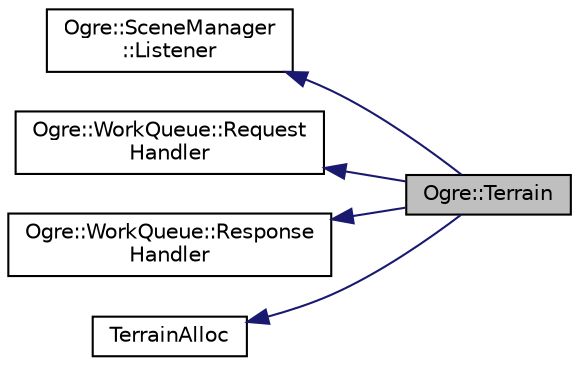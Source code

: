 digraph "Ogre::Terrain"
{
  bgcolor="transparent";
  edge [fontname="Helvetica",fontsize="10",labelfontname="Helvetica",labelfontsize="10"];
  node [fontname="Helvetica",fontsize="10",shape=record];
  rankdir="LR";
  Node0 [label="Ogre::Terrain",height=0.2,width=0.4,color="black", fillcolor="grey75", style="filled", fontcolor="black"];
  Node1 -> Node0 [dir="back",color="midnightblue",fontsize="10",style="solid",fontname="Helvetica"];
  Node1 [label="Ogre::SceneManager\l::Listener",height=0.2,width=0.4,color="black",URL="$class_ogre_1_1_scene_manager_1_1_listener.html",tooltip="Class that allows listening in on the various stages of SceneManager processing, so that custom behav..."];
  Node2 -> Node0 [dir="back",color="midnightblue",fontsize="10",style="solid",fontname="Helvetica"];
  Node2 [label="Ogre::WorkQueue::Request\lHandler",height=0.2,width=0.4,color="black",URL="$class_ogre_1_1_work_queue_1_1_request_handler.html",tooltip="Interface definition for a handler of requests. "];
  Node3 -> Node0 [dir="back",color="midnightblue",fontsize="10",style="solid",fontname="Helvetica"];
  Node3 [label="Ogre::WorkQueue::Response\lHandler",height=0.2,width=0.4,color="black",URL="$class_ogre_1_1_work_queue_1_1_response_handler.html",tooltip="Interface definition for a handler of responses. "];
  Node4 -> Node0 [dir="back",color="midnightblue",fontsize="10",style="solid",fontname="Helvetica"];
  Node4 [label="TerrainAlloc",height=0.2,width=0.4,color="black",URL="$class_ogre_1_1_allocated_object.html"];
}
